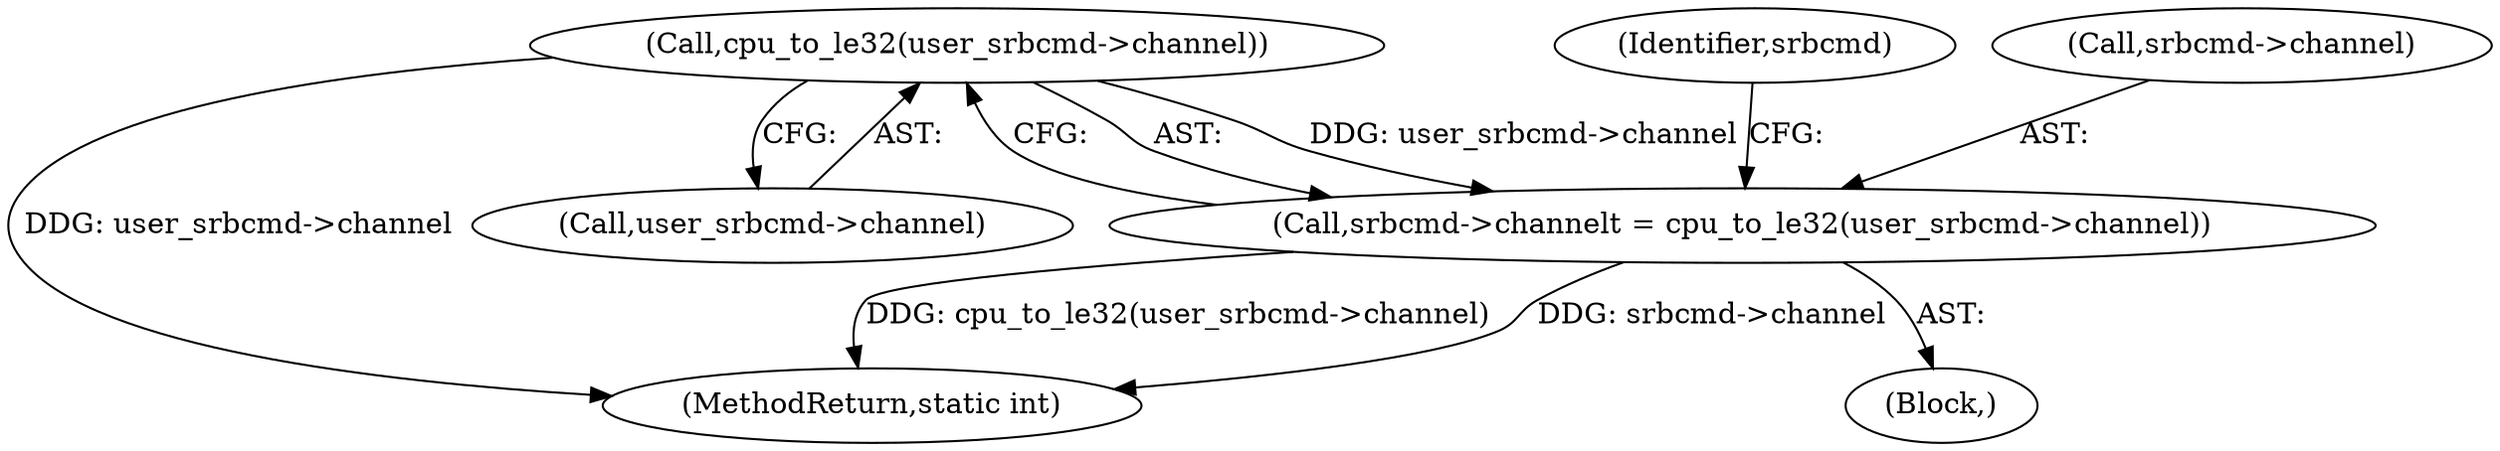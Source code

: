 digraph "0_linux_b4789b8e6be3151a955ade74872822f30e8cd914@pointer" {
"1000297" [label="(Call,cpu_to_le32(user_srbcmd->channel))"];
"1000293" [label="(Call,srbcmd->channel\t = cpu_to_le32(user_srbcmd->channel))"];
"1000297" [label="(Call,cpu_to_le32(user_srbcmd->channel))"];
"1001485" [label="(MethodReturn,static int)"];
"1000293" [label="(Call,srbcmd->channel\t = cpu_to_le32(user_srbcmd->channel))"];
"1000303" [label="(Identifier,srbcmd)"];
"1000294" [label="(Call,srbcmd->channel)"];
"1000118" [label="(Block,)"];
"1000298" [label="(Call,user_srbcmd->channel)"];
"1000297" -> "1000293"  [label="AST: "];
"1000297" -> "1000298"  [label="CFG: "];
"1000298" -> "1000297"  [label="AST: "];
"1000293" -> "1000297"  [label="CFG: "];
"1000297" -> "1001485"  [label="DDG: user_srbcmd->channel"];
"1000297" -> "1000293"  [label="DDG: user_srbcmd->channel"];
"1000293" -> "1000118"  [label="AST: "];
"1000294" -> "1000293"  [label="AST: "];
"1000303" -> "1000293"  [label="CFG: "];
"1000293" -> "1001485"  [label="DDG: srbcmd->channel"];
"1000293" -> "1001485"  [label="DDG: cpu_to_le32(user_srbcmd->channel)"];
}
